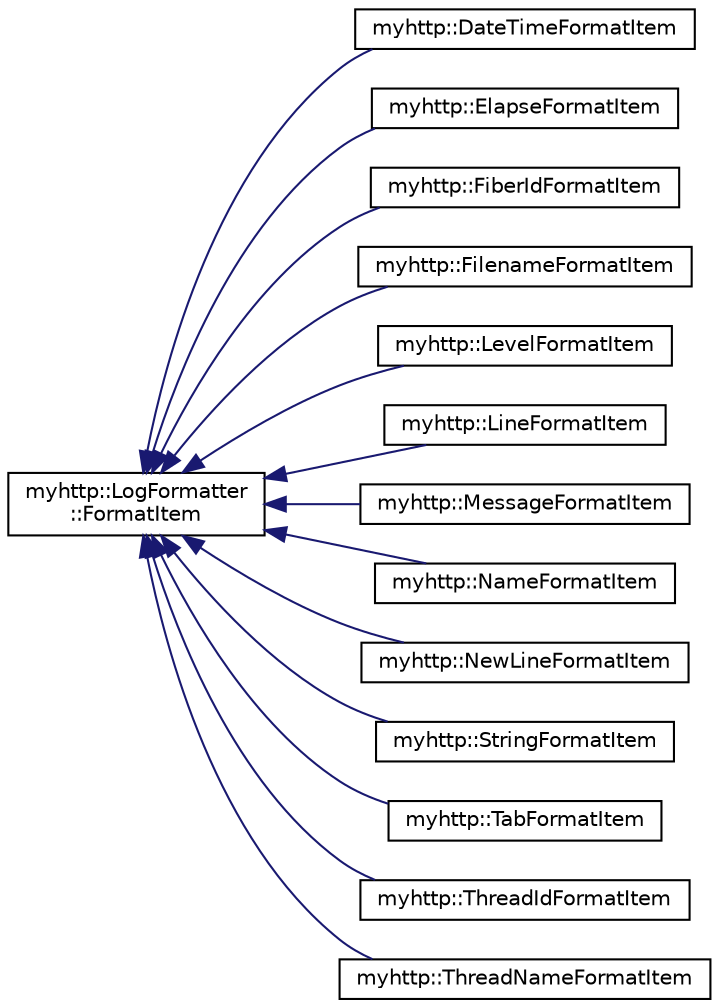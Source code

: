 digraph "Graphical Class Hierarchy"
{
 // LATEX_PDF_SIZE
  edge [fontname="Helvetica",fontsize="10",labelfontname="Helvetica",labelfontsize="10"];
  node [fontname="Helvetica",fontsize="10",shape=record];
  rankdir="LR";
  Node0 [label="myhttp::LogFormatter\l::FormatItem",height=0.2,width=0.4,color="black", fillcolor="white", style="filled",URL="$classmyhttp_1_1LogFormatter_1_1FormatItem.html",tooltip="日志内容项格式化"];
  Node0 -> Node1 [dir="back",color="midnightblue",fontsize="10",style="solid",fontname="Helvetica"];
  Node1 [label="myhttp::DateTimeFormatItem",height=0.2,width=0.4,color="black", fillcolor="white", style="filled",URL="$classmyhttp_1_1DateTimeFormatItem.html",tooltip=" "];
  Node0 -> Node2 [dir="back",color="midnightblue",fontsize="10",style="solid",fontname="Helvetica"];
  Node2 [label="myhttp::ElapseFormatItem",height=0.2,width=0.4,color="black", fillcolor="white", style="filled",URL="$classmyhttp_1_1ElapseFormatItem.html",tooltip=" "];
  Node0 -> Node3 [dir="back",color="midnightblue",fontsize="10",style="solid",fontname="Helvetica"];
  Node3 [label="myhttp::FiberIdFormatItem",height=0.2,width=0.4,color="black", fillcolor="white", style="filled",URL="$classmyhttp_1_1FiberIdFormatItem.html",tooltip=" "];
  Node0 -> Node4 [dir="back",color="midnightblue",fontsize="10",style="solid",fontname="Helvetica"];
  Node4 [label="myhttp::FilenameFormatItem",height=0.2,width=0.4,color="black", fillcolor="white", style="filled",URL="$classmyhttp_1_1FilenameFormatItem.html",tooltip=" "];
  Node0 -> Node5 [dir="back",color="midnightblue",fontsize="10",style="solid",fontname="Helvetica"];
  Node5 [label="myhttp::LevelFormatItem",height=0.2,width=0.4,color="black", fillcolor="white", style="filled",URL="$classmyhttp_1_1LevelFormatItem.html",tooltip=" "];
  Node0 -> Node6 [dir="back",color="midnightblue",fontsize="10",style="solid",fontname="Helvetica"];
  Node6 [label="myhttp::LineFormatItem",height=0.2,width=0.4,color="black", fillcolor="white", style="filled",URL="$classmyhttp_1_1LineFormatItem.html",tooltip=" "];
  Node0 -> Node7 [dir="back",color="midnightblue",fontsize="10",style="solid",fontname="Helvetica"];
  Node7 [label="myhttp::MessageFormatItem",height=0.2,width=0.4,color="black", fillcolor="white", style="filled",URL="$classmyhttp_1_1MessageFormatItem.html",tooltip=" "];
  Node0 -> Node8 [dir="back",color="midnightblue",fontsize="10",style="solid",fontname="Helvetica"];
  Node8 [label="myhttp::NameFormatItem",height=0.2,width=0.4,color="black", fillcolor="white", style="filled",URL="$classmyhttp_1_1NameFormatItem.html",tooltip=" "];
  Node0 -> Node9 [dir="back",color="midnightblue",fontsize="10",style="solid",fontname="Helvetica"];
  Node9 [label="myhttp::NewLineFormatItem",height=0.2,width=0.4,color="black", fillcolor="white", style="filled",URL="$classmyhttp_1_1NewLineFormatItem.html",tooltip=" "];
  Node0 -> Node10 [dir="back",color="midnightblue",fontsize="10",style="solid",fontname="Helvetica"];
  Node10 [label="myhttp::StringFormatItem",height=0.2,width=0.4,color="black", fillcolor="white", style="filled",URL="$classmyhttp_1_1StringFormatItem.html",tooltip=" "];
  Node0 -> Node11 [dir="back",color="midnightblue",fontsize="10",style="solid",fontname="Helvetica"];
  Node11 [label="myhttp::TabFormatItem",height=0.2,width=0.4,color="black", fillcolor="white", style="filled",URL="$classmyhttp_1_1TabFormatItem.html",tooltip=" "];
  Node0 -> Node12 [dir="back",color="midnightblue",fontsize="10",style="solid",fontname="Helvetica"];
  Node12 [label="myhttp::ThreadIdFormatItem",height=0.2,width=0.4,color="black", fillcolor="white", style="filled",URL="$classmyhttp_1_1ThreadIdFormatItem.html",tooltip=" "];
  Node0 -> Node13 [dir="back",color="midnightblue",fontsize="10",style="solid",fontname="Helvetica"];
  Node13 [label="myhttp::ThreadNameFormatItem",height=0.2,width=0.4,color="black", fillcolor="white", style="filled",URL="$classmyhttp_1_1ThreadNameFormatItem.html",tooltip=" "];
}
